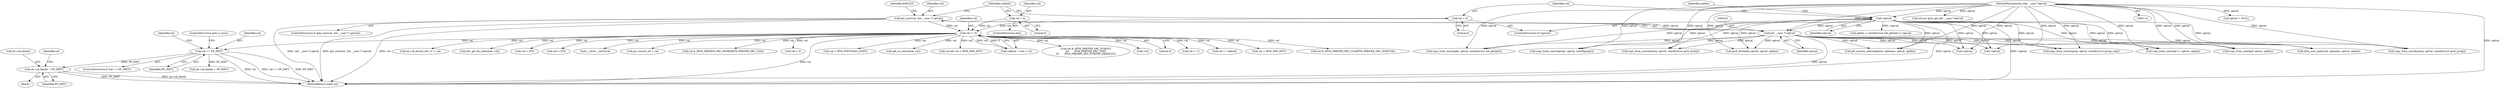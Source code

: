 digraph "0_linux_45f6fad84cc305103b28d73482b344d7f5b76f39_11@pointer" {
"1000331" [label="(Call,sk->sk_family = PF_INET)"];
"1000200" [label="(Call,val == PF_INET)"];
"1000172" [label="(Call,val != 0)"];
"1000158" [label="(Call,get_user(val, (int __user *) optval))"];
"1000160" [label="(Call,(int __user *) optval)"];
"1000144" [label="(Call,!optval)"];
"1000118" [label="(MethodParameterIn,char __user *optval)"];
"1000167" [label="(Call,val = 0)"];
"1000146" [label="(Call,val = 0)"];
"1000946" [label="(Call,optlen < sizeof(struct in6_pktinfo) || !optval)"];
"1000813" [label="(Call,optval = NULL)"];
"1000157" [label="(ControlStructure,if (get_user(val, (int __user *) optval)))"];
"1001775" [label="(Call,val < IPV6_PMTUDISC_DONT)"];
"1000201" [label="(Identifier,val)"];
"1001762" [label="(Call,ip6_ra_control(sk, val))"];
"1000160" [label="(Call,(int __user *) optval)"];
"1000166" [label="(ControlStructure,else)"];
"1000169" [label="(Literal,0)"];
"1000148" [label="(Literal,0)"];
"1000143" [label="(ControlStructure,if (!optval))"];
"1001799" [label="(Call,val && val < IPV6_MIN_MTU)"];
"1000146" [label="(Call,val = 0)"];
"1000167" [label="(Call,val = 0)"];
"1000179" [label="(Call,ip6_mroute_setsockopt(sk, optname, optval, optlen))"];
"1000172" [label="(Call,val != 0)"];
"1001905" [label="(Call,val & (IPV6_PREFER_SRC_PUBLIC|\n\t\t\t       IPV6_PREFER_SRC_TMP|\n\t\t\t       IPV6_PREFER_SRC_PUBTMP_DEFAULT))"];
"1000818" [label="(Call,!optval)"];
"1000955" [label="(Call,copy_from_user(&pkt, optval, sizeof(struct in6_pktinfo)))"];
"1000145" [label="(Identifier,optval)"];
"1000165" [label="(Identifier,EFAULT)"];
"1001827" [label="(Call,!val)"];
"1000332" [label="(Call,sk->sk_family)"];
"1000174" [label="(Literal,0)"];
"1000951" [label="(Call,!optval)"];
"1000659" [label="(Call,val < -1)"];
"1001085" [label="(Call,copy_from_user(opt+1, optval, optlen))"];
"1001427" [label="(Call,copy_from_user(&mreq, optval, sizeof(struct ipv6_mreq)))"];
"1001217" [label="(Call,val != valbool)"];
"1000199" [label="(ControlStructure,if (val == PF_INET))"];
"1000144" [label="(Call,!optval)"];
"1000862" [label="(Call,(struct ipv6_opt_hdr __user *)optval)"];
"1000209" [label="(Identifier,sk)"];
"1000200" [label="(Call,val == PF_INET)"];
"1001478" [label="(Call,copy_from_user(&greq, optval, sizeof(struct group_req)))"];
"1001878" [label="(Call,xfrm_user_policy(sk, optname, optval, optlen))"];
"1001801" [label="(Call,val < IPV6_MIN_MTU)"];
"1000159" [label="(Identifier,val)"];
"1000147" [label="(Identifier,val)"];
"1001958" [label="(Call,val & (IPV6_PREFER_SRC_CGA|IPV6_PREFER_SRC_NONCGA))"];
"1001321" [label="(Call,sk->sk_bound_dev_if != val)"];
"1001329" [label="(Call,dev_get_by_index(net, val))"];
"1000291" [label="(Block,)"];
"1000170" [label="(Call,valbool = (val != 0))"];
"1001550" [label="(Call,copy_from_user(&greqs, optval, sizeof(greqs)))"];
"1000173" [label="(Identifier,val)"];
"1000331" [label="(Call,sk->sk_family = PF_INET)"];
"1001186" [label="(Call,val > 255)"];
"1001153" [label="(Call,val > 255)"];
"1000118" [label="(MethodParameterIn,char __user *optval)"];
"1000158" [label="(Call,get_user(val, (int __user *) optval))"];
"1001248" [label="(Call,(__force __be32)val)"];
"1001702" [label="(Call,copy_from_user(gsf, optval, optlen))"];
"1001343" [label="(Call,np->mcast_oif = val)"];
"1000337" [label="(Identifier,sk)"];
"1000202" [label="(Identifier,PF_INET)"];
"1001377" [label="(Call,copy_from_user(&mreq, optval, sizeof(struct ipv6_mreq)))"];
"1000171" [label="(Identifier,valbool)"];
"1000153" [label="(Identifier,optlen)"];
"1000168" [label="(Identifier,val)"];
"1000162" [label="(Identifier,optval)"];
"1001937" [label="(Call,val & (IPV6_PREFER_SRC_HOME|IPV6_PREFER_SRC_COA))"];
"1001994" [label="(Call,val < 0)"];
"1000384" [label="(Call,sk->sk_family = PF_INET)"];
"1001857" [label="(Call,ipv6_flowlabel_opt(sk, optval, optlen))"];
"1002046" [label="(MethodReturn,static int)"];
"1000428" [label="(ControlStructure,goto e_inval;)"];
"1000335" [label="(Identifier,PF_INET)"];
"1000331" -> "1000291"  [label="AST: "];
"1000331" -> "1000335"  [label="CFG: "];
"1000332" -> "1000331"  [label="AST: "];
"1000335" -> "1000331"  [label="AST: "];
"1000337" -> "1000331"  [label="CFG: "];
"1000331" -> "1002046"  [label="DDG: sk->sk_family"];
"1000331" -> "1002046"  [label="DDG: PF_INET"];
"1000200" -> "1000331"  [label="DDG: PF_INET"];
"1000200" -> "1000199"  [label="AST: "];
"1000200" -> "1000202"  [label="CFG: "];
"1000201" -> "1000200"  [label="AST: "];
"1000202" -> "1000200"  [label="AST: "];
"1000209" -> "1000200"  [label="CFG: "];
"1000428" -> "1000200"  [label="CFG: "];
"1000200" -> "1002046"  [label="DDG: val"];
"1000200" -> "1002046"  [label="DDG: val == PF_INET"];
"1000200" -> "1002046"  [label="DDG: PF_INET"];
"1000172" -> "1000200"  [label="DDG: val"];
"1000200" -> "1000384"  [label="DDG: PF_INET"];
"1000172" -> "1000170"  [label="AST: "];
"1000172" -> "1000174"  [label="CFG: "];
"1000173" -> "1000172"  [label="AST: "];
"1000174" -> "1000172"  [label="AST: "];
"1000170" -> "1000172"  [label="CFG: "];
"1000172" -> "1002046"  [label="DDG: val"];
"1000172" -> "1000170"  [label="DDG: val"];
"1000172" -> "1000170"  [label="DDG: 0"];
"1000158" -> "1000172"  [label="DDG: val"];
"1000167" -> "1000172"  [label="DDG: val"];
"1000146" -> "1000172"  [label="DDG: val"];
"1000172" -> "1000659"  [label="DDG: val"];
"1000172" -> "1001153"  [label="DDG: val"];
"1000172" -> "1001186"  [label="DDG: val"];
"1000172" -> "1001217"  [label="DDG: val"];
"1000172" -> "1001248"  [label="DDG: val"];
"1000172" -> "1001321"  [label="DDG: val"];
"1000172" -> "1001329"  [label="DDG: val"];
"1000172" -> "1001343"  [label="DDG: val"];
"1000172" -> "1001762"  [label="DDG: val"];
"1000172" -> "1001775"  [label="DDG: val"];
"1000172" -> "1001799"  [label="DDG: val"];
"1000172" -> "1001801"  [label="DDG: val"];
"1000172" -> "1001827"  [label="DDG: val"];
"1000172" -> "1001905"  [label="DDG: val"];
"1000172" -> "1001937"  [label="DDG: val"];
"1000172" -> "1001958"  [label="DDG: val"];
"1000172" -> "1001994"  [label="DDG: val"];
"1000158" -> "1000157"  [label="AST: "];
"1000158" -> "1000160"  [label="CFG: "];
"1000159" -> "1000158"  [label="AST: "];
"1000160" -> "1000158"  [label="AST: "];
"1000165" -> "1000158"  [label="CFG: "];
"1000171" -> "1000158"  [label="CFG: "];
"1000158" -> "1002046"  [label="DDG: val"];
"1000158" -> "1002046"  [label="DDG: (int __user *) optval"];
"1000158" -> "1002046"  [label="DDG: get_user(val, (int __user *) optval)"];
"1000160" -> "1000158"  [label="DDG: optval"];
"1000160" -> "1000162"  [label="CFG: "];
"1000161" -> "1000160"  [label="AST: "];
"1000162" -> "1000160"  [label="AST: "];
"1000160" -> "1002046"  [label="DDG: optval"];
"1000144" -> "1000160"  [label="DDG: optval"];
"1000118" -> "1000160"  [label="DDG: optval"];
"1000160" -> "1000179"  [label="DDG: optval"];
"1000160" -> "1000818"  [label="DDG: optval"];
"1000160" -> "1000951"  [label="DDG: optval"];
"1000160" -> "1000955"  [label="DDG: optval"];
"1000160" -> "1001085"  [label="DDG: optval"];
"1000160" -> "1001377"  [label="DDG: optval"];
"1000160" -> "1001427"  [label="DDG: optval"];
"1000160" -> "1001478"  [label="DDG: optval"];
"1000160" -> "1001550"  [label="DDG: optval"];
"1000160" -> "1001702"  [label="DDG: optval"];
"1000160" -> "1001857"  [label="DDG: optval"];
"1000160" -> "1001878"  [label="DDG: optval"];
"1000144" -> "1000143"  [label="AST: "];
"1000144" -> "1000145"  [label="CFG: "];
"1000145" -> "1000144"  [label="AST: "];
"1000147" -> "1000144"  [label="CFG: "];
"1000153" -> "1000144"  [label="CFG: "];
"1000144" -> "1002046"  [label="DDG: !optval"];
"1000144" -> "1002046"  [label="DDG: optval"];
"1000118" -> "1000144"  [label="DDG: optval"];
"1000144" -> "1000179"  [label="DDG: optval"];
"1000144" -> "1000818"  [label="DDG: optval"];
"1000144" -> "1000946"  [label="DDG: !optval"];
"1000144" -> "1000951"  [label="DDG: optval"];
"1000144" -> "1000955"  [label="DDG: optval"];
"1000144" -> "1001085"  [label="DDG: optval"];
"1000144" -> "1001377"  [label="DDG: optval"];
"1000144" -> "1001427"  [label="DDG: optval"];
"1000144" -> "1001478"  [label="DDG: optval"];
"1000144" -> "1001550"  [label="DDG: optval"];
"1000144" -> "1001702"  [label="DDG: optval"];
"1000144" -> "1001857"  [label="DDG: optval"];
"1000144" -> "1001878"  [label="DDG: optval"];
"1000118" -> "1000114"  [label="AST: "];
"1000118" -> "1002046"  [label="DDG: optval"];
"1000118" -> "1000179"  [label="DDG: optval"];
"1000118" -> "1000813"  [label="DDG: optval"];
"1000118" -> "1000818"  [label="DDG: optval"];
"1000118" -> "1000862"  [label="DDG: optval"];
"1000118" -> "1000951"  [label="DDG: optval"];
"1000118" -> "1000955"  [label="DDG: optval"];
"1000118" -> "1001085"  [label="DDG: optval"];
"1000118" -> "1001377"  [label="DDG: optval"];
"1000118" -> "1001427"  [label="DDG: optval"];
"1000118" -> "1001478"  [label="DDG: optval"];
"1000118" -> "1001550"  [label="DDG: optval"];
"1000118" -> "1001702"  [label="DDG: optval"];
"1000118" -> "1001857"  [label="DDG: optval"];
"1000118" -> "1001878"  [label="DDG: optval"];
"1000167" -> "1000166"  [label="AST: "];
"1000167" -> "1000169"  [label="CFG: "];
"1000168" -> "1000167"  [label="AST: "];
"1000169" -> "1000167"  [label="AST: "];
"1000171" -> "1000167"  [label="CFG: "];
"1000146" -> "1000143"  [label="AST: "];
"1000146" -> "1000148"  [label="CFG: "];
"1000147" -> "1000146"  [label="AST: "];
"1000148" -> "1000146"  [label="AST: "];
"1000171" -> "1000146"  [label="CFG: "];
}

